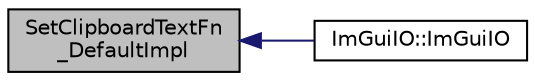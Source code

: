 digraph "SetClipboardTextFn_DefaultImpl"
{
 // INTERACTIVE_SVG=YES
  edge [fontname="Helvetica",fontsize="10",labelfontname="Helvetica",labelfontsize="10"];
  node [fontname="Helvetica",fontsize="10",shape=record];
  rankdir="LR";
  Node1 [label="SetClipboardTextFn\l_DefaultImpl",height=0.2,width=0.4,color="black", fillcolor="grey75", style="filled" fontcolor="black"];
  Node1 -> Node2 [dir="back",color="midnightblue",fontsize="10",style="solid",fontname="Helvetica"];
  Node2 [label="ImGuiIO::ImGuiIO",height=0.2,width=0.4,color="black", fillcolor="white", style="filled",URL="$struct_im_gui_i_o.html#a0ad8d993e50108b81b0d279d2d43f69d"];
}
